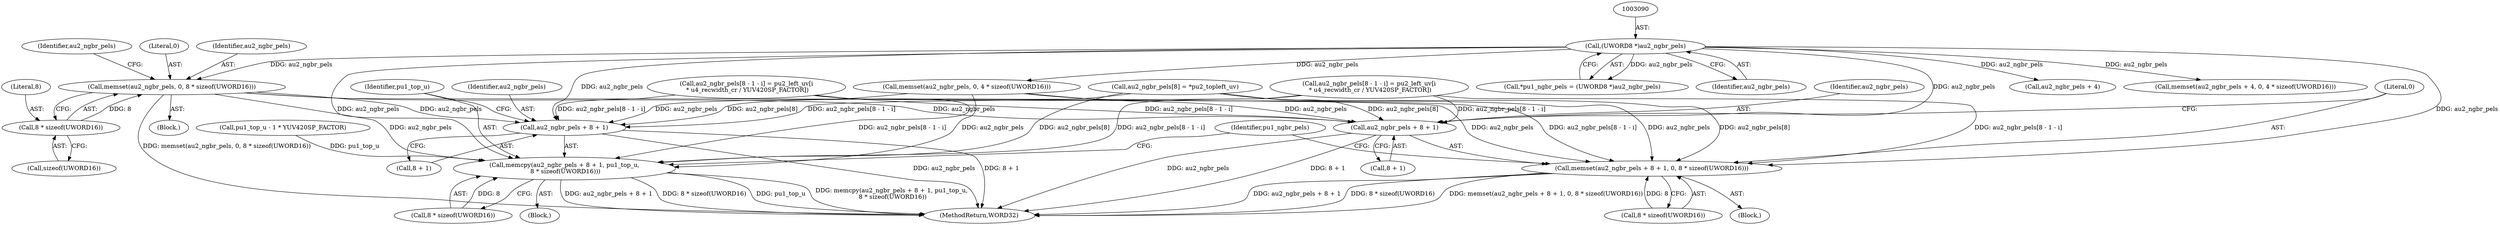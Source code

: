 digraph "0_Android_a583270e1c96d307469c83dc42bd3c5f1b9ef63f@API" {
"1003198" [label="(Call,memset(au2_ngbr_pels, 0, 8 * sizeof(UWORD16)))"];
"1003089" [label="(Call,(UWORD8 *)au2_ngbr_pels)"];
"1003201" [label="(Call,8 * sizeof(UWORD16))"];
"1003214" [label="(Call,memcpy(au2_ngbr_pels + 8 + 1, pu1_top_u,\n 8 * sizeof(UWORD16)))"];
"1003215" [label="(Call,au2_ngbr_pels + 8 + 1)"];
"1003227" [label="(Call,memset(au2_ngbr_pels + 8 + 1, 0, 8 * sizeof(UWORD16)))"];
"1003228" [label="(Call,au2_ngbr_pels + 8 + 1)"];
"1003217" [label="(Call,8 + 1)"];
"1003189" [label="(Call,memset(au2_ngbr_pels, 0, 4 * sizeof(UWORD16)))"];
"1003205" [label="(Call,au2_ngbr_pels[8] = *pu2_topleft_uv)"];
"1003087" [label="(Call,*pu1_ngbr_pels = (UWORD8 *)au2_ngbr_pels)"];
"1003254" [label="(MethodReturn,WORD32)"];
"1003228" [label="(Call,au2_ngbr_pels + 8 + 1)"];
"1003091" [label="(Identifier,au2_ngbr_pels)"];
"1003239" [label="(Identifier,pu1_ngbr_pels)"];
"1003152" [label="(Call,au2_ngbr_pels + 4)"];
"1000682" [label="(Call,pu1_top_u - 1 * YUV420SP_FACTOR)"];
"1003221" [label="(Call,8 * sizeof(UWORD16))"];
"1003172" [label="(Call,au2_ngbr_pels[8 - 1 - i] = pu2_left_uv[i\n * u4_recwidth_cr / YUV420SP_FACTOR])"];
"1003202" [label="(Literal,8)"];
"1003229" [label="(Identifier,au2_ngbr_pels)"];
"1003197" [label="(Block,)"];
"1003214" [label="(Call,memcpy(au2_ngbr_pels + 8 + 1, pu1_top_u,\n 8 * sizeof(UWORD16)))"];
"1003207" [label="(Identifier,au2_ngbr_pels)"];
"1003134" [label="(Call,au2_ngbr_pels[8 - 1 - i] = pu2_left_uv[i\n * u4_recwidth_cr / YUV420SP_FACTOR])"];
"1003200" [label="(Literal,0)"];
"1003089" [label="(Call,(UWORD8 *)au2_ngbr_pels)"];
"1003199" [label="(Identifier,au2_ngbr_pels)"];
"1003227" [label="(Call,memset(au2_ngbr_pels + 8 + 1, 0, 8 * sizeof(UWORD16)))"];
"1003201" [label="(Call,8 * sizeof(UWORD16))"];
"1003198" [label="(Call,memset(au2_ngbr_pels, 0, 8 * sizeof(UWORD16)))"];
"1003220" [label="(Identifier,pu1_top_u)"];
"1003213" [label="(Block,)"];
"1003215" [label="(Call,au2_ngbr_pels + 8 + 1)"];
"1003230" [label="(Call,8 + 1)"];
"1003226" [label="(Block,)"];
"1003203" [label="(Call,sizeof(UWORD16))"];
"1003233" [label="(Literal,0)"];
"1003216" [label="(Identifier,au2_ngbr_pels)"];
"1003151" [label="(Call,memset(au2_ngbr_pels + 4, 0, 4 * sizeof(UWORD16)))"];
"1003234" [label="(Call,8 * sizeof(UWORD16))"];
"1003198" -> "1003197"  [label="AST: "];
"1003198" -> "1003201"  [label="CFG: "];
"1003199" -> "1003198"  [label="AST: "];
"1003200" -> "1003198"  [label="AST: "];
"1003201" -> "1003198"  [label="AST: "];
"1003207" -> "1003198"  [label="CFG: "];
"1003198" -> "1003254"  [label="DDG: memset(au2_ngbr_pels, 0, 8 * sizeof(UWORD16))"];
"1003089" -> "1003198"  [label="DDG: au2_ngbr_pels"];
"1003201" -> "1003198"  [label="DDG: 8"];
"1003198" -> "1003214"  [label="DDG: au2_ngbr_pels"];
"1003198" -> "1003215"  [label="DDG: au2_ngbr_pels"];
"1003198" -> "1003227"  [label="DDG: au2_ngbr_pels"];
"1003198" -> "1003228"  [label="DDG: au2_ngbr_pels"];
"1003089" -> "1003087"  [label="AST: "];
"1003089" -> "1003091"  [label="CFG: "];
"1003090" -> "1003089"  [label="AST: "];
"1003091" -> "1003089"  [label="AST: "];
"1003087" -> "1003089"  [label="CFG: "];
"1003089" -> "1003087"  [label="DDG: au2_ngbr_pels"];
"1003089" -> "1003151"  [label="DDG: au2_ngbr_pels"];
"1003089" -> "1003152"  [label="DDG: au2_ngbr_pels"];
"1003089" -> "1003189"  [label="DDG: au2_ngbr_pels"];
"1003089" -> "1003214"  [label="DDG: au2_ngbr_pels"];
"1003089" -> "1003215"  [label="DDG: au2_ngbr_pels"];
"1003089" -> "1003227"  [label="DDG: au2_ngbr_pels"];
"1003089" -> "1003228"  [label="DDG: au2_ngbr_pels"];
"1003201" -> "1003203"  [label="CFG: "];
"1003202" -> "1003201"  [label="AST: "];
"1003203" -> "1003201"  [label="AST: "];
"1003214" -> "1003213"  [label="AST: "];
"1003214" -> "1003221"  [label="CFG: "];
"1003215" -> "1003214"  [label="AST: "];
"1003220" -> "1003214"  [label="AST: "];
"1003221" -> "1003214"  [label="AST: "];
"1003239" -> "1003214"  [label="CFG: "];
"1003214" -> "1003254"  [label="DDG: au2_ngbr_pels + 8 + 1"];
"1003214" -> "1003254"  [label="DDG: 8 * sizeof(UWORD16)"];
"1003214" -> "1003254"  [label="DDG: pu1_top_u"];
"1003214" -> "1003254"  [label="DDG: memcpy(au2_ngbr_pels + 8 + 1, pu1_top_u,\n 8 * sizeof(UWORD16))"];
"1003189" -> "1003214"  [label="DDG: au2_ngbr_pels"];
"1003205" -> "1003214"  [label="DDG: au2_ngbr_pels[8]"];
"1003172" -> "1003214"  [label="DDG: au2_ngbr_pels[8 - 1 - i]"];
"1003134" -> "1003214"  [label="DDG: au2_ngbr_pels[8 - 1 - i]"];
"1000682" -> "1003214"  [label="DDG: pu1_top_u"];
"1003221" -> "1003214"  [label="DDG: 8"];
"1003215" -> "1003217"  [label="CFG: "];
"1003216" -> "1003215"  [label="AST: "];
"1003217" -> "1003215"  [label="AST: "];
"1003220" -> "1003215"  [label="CFG: "];
"1003215" -> "1003254"  [label="DDG: au2_ngbr_pels"];
"1003215" -> "1003254"  [label="DDG: 8 + 1"];
"1003189" -> "1003215"  [label="DDG: au2_ngbr_pels"];
"1003205" -> "1003215"  [label="DDG: au2_ngbr_pels[8]"];
"1003172" -> "1003215"  [label="DDG: au2_ngbr_pels[8 - 1 - i]"];
"1003134" -> "1003215"  [label="DDG: au2_ngbr_pels[8 - 1 - i]"];
"1003227" -> "1003226"  [label="AST: "];
"1003227" -> "1003234"  [label="CFG: "];
"1003228" -> "1003227"  [label="AST: "];
"1003233" -> "1003227"  [label="AST: "];
"1003234" -> "1003227"  [label="AST: "];
"1003239" -> "1003227"  [label="CFG: "];
"1003227" -> "1003254"  [label="DDG: au2_ngbr_pels + 8 + 1"];
"1003227" -> "1003254"  [label="DDG: 8 * sizeof(UWORD16)"];
"1003227" -> "1003254"  [label="DDG: memset(au2_ngbr_pels + 8 + 1, 0, 8 * sizeof(UWORD16))"];
"1003189" -> "1003227"  [label="DDG: au2_ngbr_pels"];
"1003205" -> "1003227"  [label="DDG: au2_ngbr_pels[8]"];
"1003172" -> "1003227"  [label="DDG: au2_ngbr_pels[8 - 1 - i]"];
"1003134" -> "1003227"  [label="DDG: au2_ngbr_pels[8 - 1 - i]"];
"1003234" -> "1003227"  [label="DDG: 8"];
"1003228" -> "1003230"  [label="CFG: "];
"1003229" -> "1003228"  [label="AST: "];
"1003230" -> "1003228"  [label="AST: "];
"1003233" -> "1003228"  [label="CFG: "];
"1003228" -> "1003254"  [label="DDG: au2_ngbr_pels"];
"1003228" -> "1003254"  [label="DDG: 8 + 1"];
"1003189" -> "1003228"  [label="DDG: au2_ngbr_pels"];
"1003205" -> "1003228"  [label="DDG: au2_ngbr_pels[8]"];
"1003172" -> "1003228"  [label="DDG: au2_ngbr_pels[8 - 1 - i]"];
"1003134" -> "1003228"  [label="DDG: au2_ngbr_pels[8 - 1 - i]"];
}
